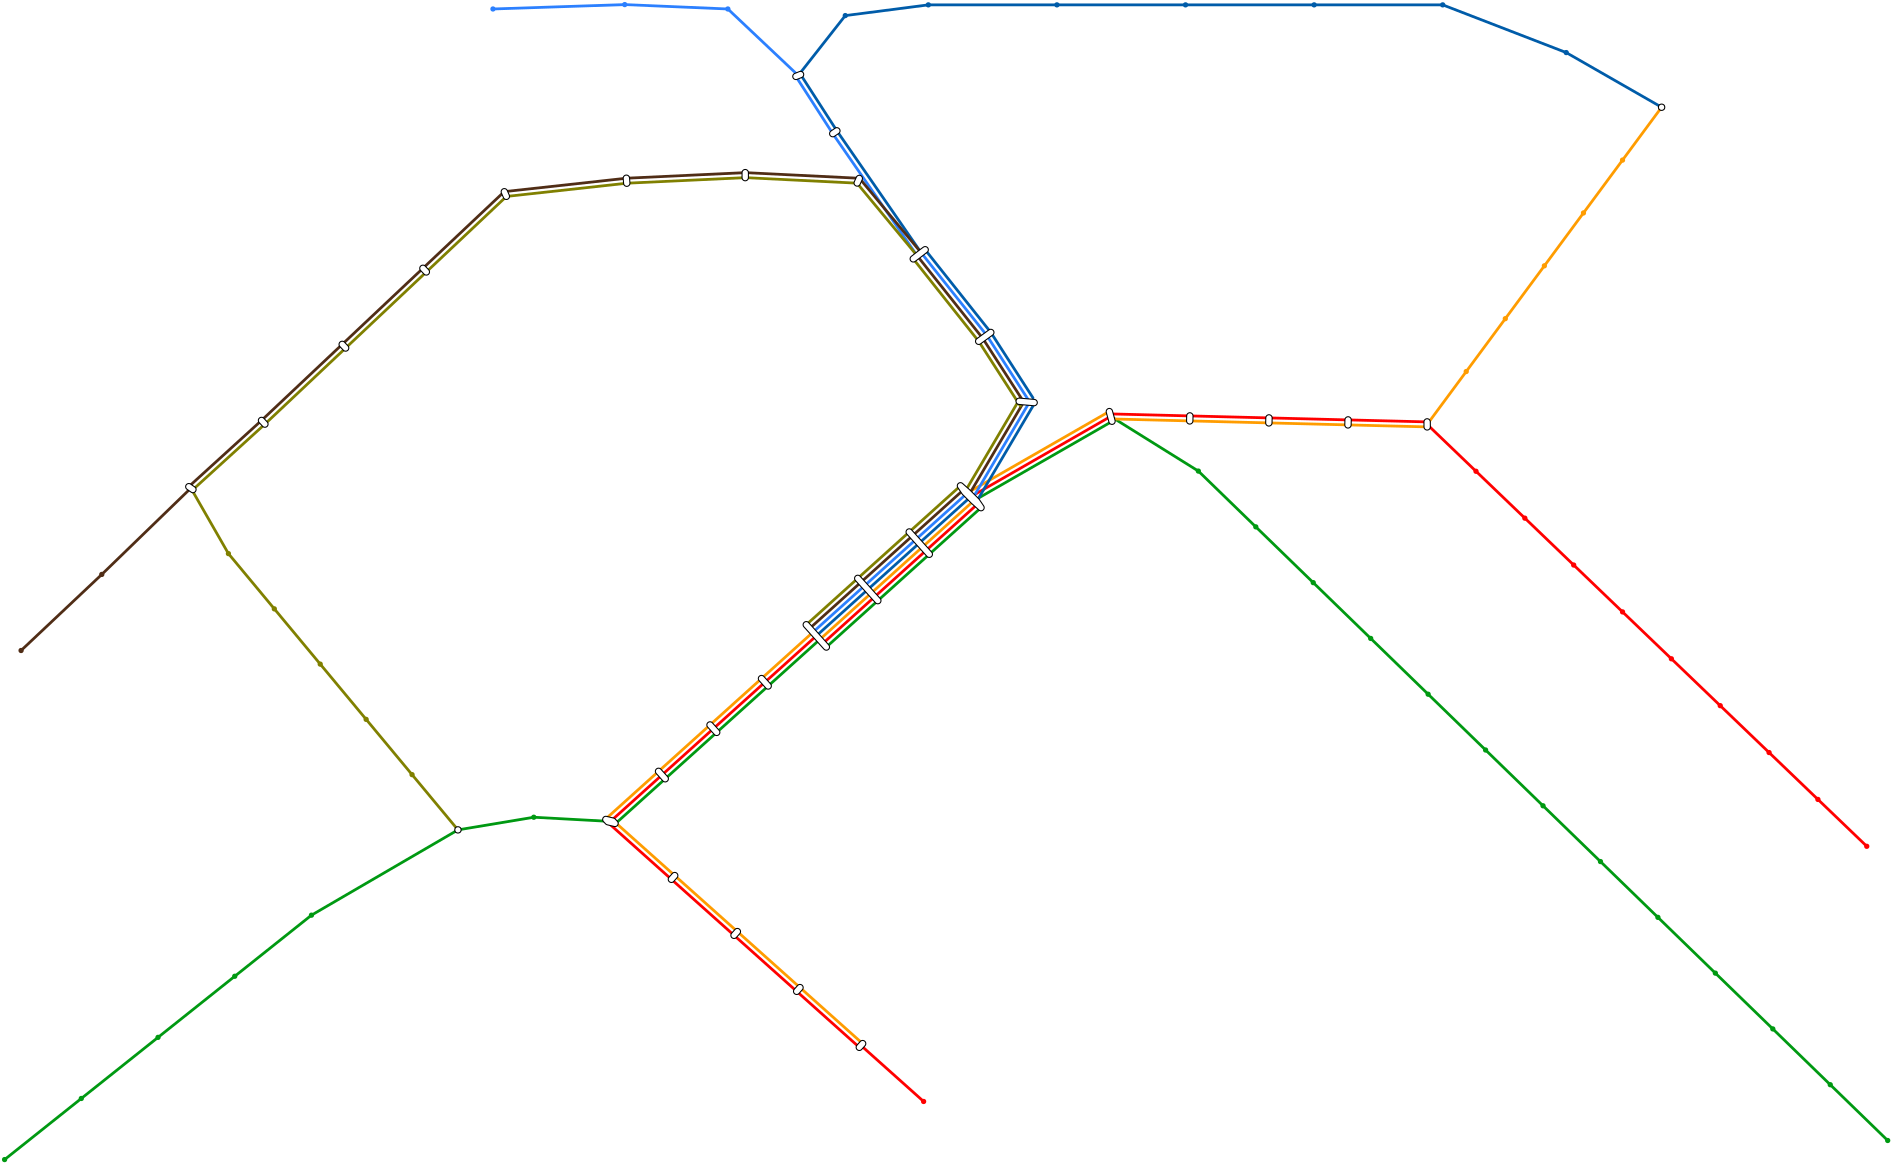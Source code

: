 <?xml version="1.0" encoding="UTF-8"?>
<ipe creator="OpenMetroMaps" version="70005">
  <ipestyle>
    <layout frame="1000 905" origin="0 0" paper="1000 905"/>
    <opacity name="0%" value="0.00"/>
    <opacity name="10%" value="0.10"/>
    <opacity name="20%" value="0.20"/>
    <opacity name="30%" value="0.30"/>
    <opacity name="40%" value="0.40"/>
    <opacity name="50%" value="0.50"/>
    <opacity name="60%" value="0.60"/>
    <opacity name="70%" value="0.70"/>
    <opacity name="80%" value="0.80"/>
    <opacity name="90%" value="0.90"/>
    <opacity name="100%" value="1.00"/>
  </ipestyle>
  <page>
    <group matrix="1 0 0 -1 0 905">
      <path cap="1" join="1" pen="1.0" stroke="0.000000 0.600000 0.074510">133.333333 620.483846 m 160.952115 598.487200 l</path>
      <path cap="1" join="1" pen="1.0" stroke="0.000000 0.600000 0.074510">160.952115 598.487200 m 188.570897 576.490554 l</path>
      <path cap="1" join="1" pen="1.0" stroke="0.000000 0.600000 0.074510">188.570897 576.490554 m 216.189678 554.493907 l</path>
      <path cap="1" join="1" pen="1.0" stroke="0.000000 0.600000 0.074510">216.189678 554.493907 m 243.808460 532.497261 l</path>
      <path cap="1" join="1" pen="1.0" stroke="0.000000 0.600000 0.074510">243.808460 532.497261 m 296.544590 501.793267 l</path>
      <path cap="1" join="1" pen="1.0" stroke="0.000000 0.600000 0.074510">296.544590 501.793267 m 323.847899 497.242838 l</path>
      <path cap="1" join="1" pen="1.0" stroke="0.000000 0.600000 0.074510">323.847899 497.242838 m 351.427982 498.753012 l</path>
      <path cap="1" join="1" pen="1.0" stroke="0.000000 0.600000 0.074510">352.632951 500.090192 m 371.164005 483.391362 l</path>
      <path cap="1" join="1" pen="1.0" stroke="1.000000 0.000000 0.000000">351.427982 498.753012 m 369.959036 482.054182 l</path>
      <path cap="1" join="1" pen="1.0" stroke="1.000000 0.611765 0.000000">350.223013 497.415832 m 368.754067 480.717002 l</path>
      <path cap="1" join="1" pen="1.0" stroke="0.000000 0.600000 0.074510">371.164005 483.391362 m 389.695059 466.692532 l</path>
      <path cap="1" join="1" pen="1.0" stroke="1.000000 0.000000 0.000000">369.959036 482.054182 m 388.490090 465.355352 l</path>
      <path cap="1" join="1" pen="1.0" stroke="1.000000 0.611765 0.000000">368.754067 480.717002 m 387.285121 464.018172 l</path>
      <path cap="1" join="1" pen="1.0" stroke="0.000000 0.600000 0.074510">389.695059 466.692532 m 408.226114 449.993703 l</path>
      <path cap="1" join="1" pen="1.0" stroke="1.000000 0.000000 0.000000">388.490090 465.355352 m 407.021145 448.656523 l</path>
      <path cap="1" join="1" pen="1.0" stroke="1.000000 0.611765 0.000000">387.285121 464.018172 m 405.816176 447.319343 l</path>
      <path cap="1" join="1" pen="1.0" stroke="0.000000 0.600000 0.074510">408.226114 449.993703 m 426.757168 433.294873 l</path>
      <path cap="1" join="1" pen="1.0" stroke="1.000000 0.000000 0.000000">407.021145 448.656523 m 425.552199 431.957693 l</path>
      <path cap="1" join="1" pen="1.0" stroke="1.000000 0.611765 0.000000">405.816176 447.319343 m 424.347230 430.620513 l</path>
      <path cap="1" join="1" pen="1.0" stroke="0.000000 0.600000 0.074510">429.167105 435.969233 m 447.698159 419.270403 l</path>
      <path cap="1" join="1" pen="1.0" stroke="1.000000 0.000000 0.000000">427.962136 434.632053 m 446.493190 417.933223 l</path>
      <path cap="1" join="1" pen="1.0" stroke="1.000000 0.611765 0.000000">426.757168 433.294873 m 445.288222 416.596043 l</path>
      <path cap="1" join="1" pen="1.0" stroke="0.000000 0.360784 0.662745">425.552199 431.957693 m 444.083253 415.258863 l</path>
      <path cap="1" join="1" pen="1.0" stroke="0.172549 0.501961 1.000000">424.347230 430.620513 m 442.878284 413.921683 l</path>
      <path cap="1" join="1" pen="1.0" stroke="0.313726 0.176471 0.086275">423.142262 429.283333 m 441.673316 412.584503 l</path>
      <path cap="1" join="1" pen="1.0" stroke="0.501961 0.501961 0.000000">421.937293 427.946153 m 440.468347 411.247323 l</path>
      <path cap="1" join="1" pen="1.0" stroke="0.000000 0.600000 0.074510">447.698159 419.270403 m 466.229213 402.571574 l</path>
      <path cap="1" join="1" pen="1.0" stroke="1.000000 0.000000 0.000000">446.493190 417.933223 m 465.024244 401.234394 l</path>
      <path cap="1" join="1" pen="1.0" stroke="1.000000 0.611765 0.000000">445.288222 416.596043 m 463.819276 399.897214 l</path>
      <path cap="1" join="1" pen="1.0" stroke="0.000000 0.360784 0.662745">444.083253 415.258863 m 462.614307 398.560034 l</path>
      <path cap="1" join="1" pen="1.0" stroke="0.172549 0.501961 1.000000">442.878284 413.921683 m 461.409338 397.222854 l</path>
      <path cap="1" join="1" pen="1.0" stroke="0.313726 0.176471 0.086275">441.673316 412.584503 m 460.204370 395.885674 l</path>
      <path cap="1" join="1" pen="1.0" stroke="0.501961 0.501961 0.000000">440.468347 411.247323 m 458.999401 394.548494 l</path>
      <path cap="1" join="1" pen="1.0" stroke="0.000000 0.600000 0.074510">466.229213 402.571574 m 484.760267 385.872744 l</path>
      <path cap="1" join="1" pen="1.0" stroke="1.000000 0.000000 0.000000">465.024244 401.234394 m 483.555298 384.535564 l</path>
      <path cap="1" join="1" pen="1.0" stroke="1.000000 0.611765 0.000000">463.819276 399.897214 m 482.350330 383.198384 l</path>
      <path cap="1" join="1" pen="1.0" stroke="0.000000 0.360784 0.662745">462.614307 398.560034 m 481.145361 381.861204 l</path>
      <path cap="1" join="1" pen="1.0" stroke="0.172549 0.501961 1.000000">461.409338 397.222854 m 479.940392 380.524024 l</path>
      <path cap="1" join="1" pen="1.0" stroke="0.313726 0.176471 0.086275">460.204370 395.885674 m 478.735424 379.186844 l</path>
      <path cap="1" join="1" pen="1.0" stroke="0.501961 0.501961 0.000000">458.999401 394.548494 m 477.530455 377.849664 l</path>
      <path cap="1" join="1" pen="1.0" stroke="0.000000 0.600000 0.074510">482.041356 383.422355 m 532.420085 354.508378 l</path>
      <path cap="1" join="1" pen="1.0" stroke="1.000000 0.000000 0.000000">481.145361 381.861204 m 531.524090 352.947227 l</path>
      <path cap="1" join="1" pen="1.0" stroke="1.000000 0.611765 0.000000">480.249366 380.300053 m 530.628095 351.386076 l</path>
      <path cap="1" join="1" pen="1.0" stroke="0.000000 0.600000 0.074510">531.524090 352.947227 m 563.088894 372.624737 l</path>
      <path cap="1" join="1" pen="1.0" stroke="0.000000 0.600000 0.074510">563.088894 372.624737 m 583.769165 392.707207 l</path>
      <path cap="1" join="1" pen="1.0" stroke="0.000000 0.600000 0.074510">583.769165 392.707207 m 604.449435 412.789678 l</path>
      <path cap="1" join="1" pen="1.0" stroke="0.000000 0.600000 0.074510">604.449435 412.789678 m 625.129706 432.872148 l</path>
      <path cap="1" join="1" pen="1.0" stroke="0.000000 0.600000 0.074510">625.129706 432.872148 m 645.809976 452.954618 l</path>
      <path cap="1" join="1" pen="1.0" stroke="0.000000 0.600000 0.074510">645.809976 452.954618 m 666.490247 473.037089 l</path>
      <path cap="1" join="1" pen="1.0" stroke="0.000000 0.600000 0.074510">666.490247 473.037089 m 687.170517 493.119559 l</path>
      <path cap="1" join="1" pen="1.0" stroke="0.000000 0.600000 0.074510">687.170517 493.119559 m 707.850788 513.202029 l</path>
      <path cap="1" join="1" pen="1.0" stroke="0.000000 0.600000 0.074510">707.850788 513.202029 m 728.531058 533.284500 l</path>
      <path cap="1" join="1" pen="1.0" stroke="0.000000 0.600000 0.074510">728.531058 533.284500 m 749.211329 553.366970 l</path>
      <path cap="1" join="1" pen="1.0" stroke="0.000000 0.600000 0.074510">749.211329 553.366970 m 769.891599 573.449440 l</path>
      <path cap="1" join="1" pen="1.0" stroke="0.000000 0.600000 0.074510">769.891599 573.449440 m 790.571870 593.531910 l</path>
      <path cap="1" join="1" pen="1.0" stroke="0.000000 0.600000 0.074510">790.571870 593.531910 m 811.252140 613.614381 l</path>
      <path cap="1" join="1" pen="1.0" stroke="1.000000 0.000000 0.000000">803.716564 507.704969 m 786.131989 490.828731 l</path>
      <path cap="1" join="1" pen="1.0" stroke="1.000000 0.000000 0.000000">786.131989 490.828731 m 768.547414 473.952494 l</path>
      <path cap="1" join="1" pen="1.0" stroke="1.000000 0.000000 0.000000">768.547414 473.952494 m 750.962839 457.076256 l</path>
      <path cap="1" join="1" pen="1.0" stroke="1.000000 0.000000 0.000000">750.962839 457.076256 m 733.378264 440.200018 l</path>
      <path cap="1" join="1" pen="1.0" stroke="1.000000 0.000000 0.000000">733.378264 440.200018 m 715.793689 423.323780 l</path>
      <path cap="1" join="1" pen="1.0" stroke="1.000000 0.000000 0.000000">715.793689 423.323780 m 698.209115 406.447542 l</path>
      <path cap="1" join="1" pen="1.0" stroke="1.000000 0.000000 0.000000">698.209115 406.447542 m 680.624540 389.571305 l</path>
      <path cap="1" join="1" pen="1.0" stroke="1.000000 0.000000 0.000000">680.624540 389.571305 m 663.039965 372.695067 l</path>
      <path cap="1" join="1" pen="1.0" stroke="1.000000 0.000000 0.000000">663.039965 372.695067 m 645.455390 355.818829 l</path>
      <path cap="1" join="1" pen="1.0" stroke="1.000000 0.000000 0.000000">645.478067 354.919115 m 616.995242 354.201214 l</path>
      <path cap="1" join="1" pen="1.0" stroke="1.000000 0.611765 0.000000">645.432713 356.718543 m 616.949888 356.000642 l</path>
      <path cap="1" join="1" pen="1.0" stroke="1.000000 0.000000 0.000000">616.995242 354.201214 m 588.512417 353.483314 l</path>
      <path cap="1" join="1" pen="1.0" stroke="1.000000 0.611765 0.000000">616.949888 356.000642 m 588.467063 355.282742 l</path>
      <path cap="1" join="1" pen="1.0" stroke="1.000000 0.000000 0.000000">588.512417 353.483314 m 560.029592 352.765414 l</path>
      <path cap="1" join="1" pen="1.0" stroke="1.000000 0.611765 0.000000">588.467063 355.282742 m 559.984238 354.564842 l</path>
      <path cap="1" join="1" pen="1.0" stroke="1.000000 0.000000 0.000000">560.029592 352.765414 m 531.546767 352.047513 l</path>
      <path cap="1" join="1" pen="1.0" stroke="1.000000 0.611765 0.000000">559.984238 354.564842 m 531.501413 353.846941 l</path>
      <path cap="1" join="1" pen="1.0" stroke="1.000000 0.000000 0.000000">350.828102 499.423939 m 373.379073 519.586910 l</path>
      <path cap="1" join="1" pen="1.0" stroke="1.000000 0.611765 0.000000">352.027862 498.082085 m 374.578833 518.245056 l</path>
      <path cap="1" join="1" pen="1.0" stroke="1.000000 0.000000 0.000000">373.379073 519.586910 m 395.930043 539.749881 l</path>
      <path cap="1" join="1" pen="1.0" stroke="1.000000 0.611765 0.000000">374.578833 518.245056 m 397.129803 538.408027 l</path>
      <path cap="1" join="1" pen="1.0" stroke="1.000000 0.000000 0.000000">395.930043 539.749881 m 418.481014 559.912851 l</path>
      <path cap="1" join="1" pen="1.0" stroke="1.000000 0.611765 0.000000">397.129803 538.408027 m 419.680774 558.570997 l</path>
      <path cap="1" join="1" pen="1.0" stroke="1.000000 0.000000 0.000000">418.481014 559.912851 m 441.031984 580.075822 l</path>
      <path cap="1" join="1" pen="1.0" stroke="1.000000 0.611765 0.000000">419.680774 558.570997 m 442.231744 578.733968 l</path>
      <path cap="1" join="1" pen="1.0" stroke="1.000000 0.000000 0.000000">441.631864 579.404895 m 464.182835 599.567866 l</path>
      <path cap="1" join="1" pen="1.0" stroke="1.000000 0.611765 0.000000">729.855880 241.643624 m 715.789131 260.672825 l</path>
      <path cap="1" join="1" pen="1.0" stroke="1.000000 0.611765 0.000000">715.789131 260.672825 m 701.722383 279.702026 l</path>
      <path cap="1" join="1" pen="1.0" stroke="1.000000 0.611765 0.000000">701.722383 279.702026 m 687.655635 298.731227 l</path>
      <path cap="1" join="1" pen="1.0" stroke="1.000000 0.611765 0.000000">687.655635 298.731227 m 673.588887 317.760427 l</path>
      <path cap="1" join="1" pen="1.0" stroke="1.000000 0.611765 0.000000">673.588887 317.760427 m 659.522138 336.789628 l</path>
      <path cap="1" join="1" pen="1.0" stroke="1.000000 0.611765 0.000000">659.522138 336.789628 m 645.455390 355.818829 l</path>
      <path cap="1" join="1" pen="1.0" stroke="0.000000 0.360784 0.662745">483.470833 383.233129 m 503.606028 349.103108 l</path>
      <path cap="1" join="1" pen="1.0" stroke="0.172549 0.501961 1.000000">481.920518 382.318512 m 502.055713 348.188491 l</path>
      <path cap="1" join="1" pen="1.0" stroke="0.313726 0.176471 0.086275">480.370204 381.403896 m 500.505399 347.273875 l</path>
      <path cap="1" join="1" pen="1.0" stroke="0.501961 0.501961 0.000000">478.819889 380.489279 m 498.955084 346.359258 l</path>
      <path cap="1" join="1" pen="1.0" stroke="0.000000 0.360784 0.662745">503.550302 346.268906 m 488.460806 322.847001 l</path>
      <path cap="1" join="1" pen="1.0" stroke="0.172549 0.501961 1.000000">502.037138 347.243757 m 486.947642 323.821852 l</path>
      <path cap="1" join="1" pen="1.0" stroke="0.313726 0.176471 0.086275">500.523974 348.218609 m 485.434478 324.796704 l</path>
      <path cap="1" join="1" pen="1.0" stroke="0.501961 0.501961 0.000000">499.010810 349.193460 m 483.921314 325.771555 l</path>
      <path cap="1" join="1" pen="1.0" stroke="0.000000 0.360784 0.662745">488.305857 322.630697 m 464.712889 292.906588 l</path>
      <path cap="1" join="1" pen="1.0" stroke="0.172549 0.501961 1.000000">486.895992 323.749751 m 463.303024 294.025642 l</path>
      <path cap="1" join="1" pen="1.0" stroke="0.313726 0.176471 0.086275">485.486128 324.868805 m 461.893160 295.144696 l</path>
      <path cap="1" join="1" pen="1.0" stroke="0.501961 0.501961 0.000000">484.076263 325.987859 m 460.483295 296.263750 l</path>
      <path cap="1" join="1" pen="1.0" stroke="0.000000 0.360784 0.662745">463.338351 294.073293 m 432.954403 250.132941 l</path>
      <path cap="1" join="1" pen="1.0" stroke="0.172549 0.501961 1.000000">461.857833 295.097045 m 431.473885 251.156693 l</path>
      <path cap="1" join="1" pen="1.0" stroke="0.000000 0.360784 0.662745">432.970727 250.157393 m 419.803181 229.718643 l</path>
      <path cap="1" join="1" pen="1.0" stroke="0.172549 0.501961 1.000000">431.457561 251.132241 m 418.290015 230.693491 l</path>
      <path cap="1" join="1" pen="1.0" stroke="0.000000 0.360784 0.662745">419.046598 230.206067 m 435.981579 208.647645 l</path>
      <path cap="1" join="1" pen="1.0" stroke="0.000000 0.360784 0.662745">435.981579 208.647645 m 465.880017 204.789620 l</path>
      <path cap="1" join="1" pen="1.0" stroke="0.000000 0.360784 0.662745">465.880017 204.789620 m 512.175060 204.789620 l</path>
      <path cap="1" join="1" pen="1.0" stroke="0.000000 0.360784 0.662745">512.175060 204.789620 m 558.470103 204.789620 l</path>
      <path cap="1" join="1" pen="1.0" stroke="0.000000 0.360784 0.662745">558.470103 204.789620 m 604.765146 204.789620 l</path>
      <path cap="1" join="1" pen="1.0" stroke="0.000000 0.360784 0.662745">604.765146 204.789620 m 651.060189 204.789620 l</path>
      <path cap="1" join="1" pen="1.0" stroke="0.000000 0.360784 0.662745">651.060189 204.789620 m 695.521462 221.965950 l</path>
      <path cap="1" join="1" pen="1.0" stroke="0.000000 0.360784 0.662745">695.521462 221.965950 m 729.855880 241.643624 l</path>
      <path cap="1" join="1" pen="1.0" stroke="0.172549 0.501961 1.000000">309.143211 206.270169 m 356.588049 204.689444 l</path>
      <path cap="1" join="1" pen="1.0" stroke="0.172549 0.501961 1.000000">356.588049 204.689444 m 393.709742 206.270169 l</path>
      <path cap="1" join="1" pen="1.0" stroke="0.172549 0.501961 1.000000">393.709742 206.270169 m 419.046598 230.206067 l</path>
      <path cap="1" join="1" pen="1.0" stroke="0.313726 0.176471 0.086275">463.291088 294.010925 m 441.340044 267.520495 l</path>
      <path cap="1" join="1" pen="1.0" stroke="0.501961 0.501961 0.000000">461.905096 295.159413 m 439.954052 268.668983 l</path>
      <path cap="1" join="1" pen="1.0" stroke="0.313726 0.176471 0.086275">440.691443 267.195835 m 400.005173 265.186447 l</path>
      <path cap="1" join="1" pen="1.0" stroke="0.501961 0.501961 0.000000">440.602653 268.993643 m 399.916383 266.984255 l</path>
      <path cap="1" join="1" pen="1.0" stroke="0.313726 0.176471 0.086275">399.918490 265.186345 m 357.200889 267.195733 l</path>
      <path cap="1" join="1" pen="1.0" stroke="0.501961 0.501961 0.000000">400.003066 266.984357 m 357.285465 268.993745 l</path>
      <path cap="1" join="1" pen="1.0" stroke="0.313726 0.176471 0.086275">357.144894 267.200121 m 313.502330 271.994688 l</path>
      <path cap="1" join="1" pen="1.0" stroke="0.501961 0.501961 0.000000">357.341460 268.989357 m 313.698896 273.783924 l</path>
      <path cap="1" join="1" pen="1.0" stroke="0.313726 0.176471 0.086275">312.983281 272.234401 m 283.927945 299.622769 l</path>
      <path cap="1" join="1" pen="1.0" stroke="0.501961 0.501961 0.000000">314.217945 273.544211 m 285.162609 300.932579 l</path>
      <path cap="1" join="1" pen="1.0" stroke="0.313726 0.176471 0.086275">283.927945 299.622769 m 254.872608 327.011137 l</path>
      <path cap="1" join="1" pen="1.0" stroke="0.501961 0.501961 0.000000">285.162609 300.932579 m 256.107272 328.320947 l</path>
      <path cap="1" join="1" pen="1.0" stroke="0.313726 0.176471 0.086275">254.872608 327.011137 m 225.817272 354.399506 l</path>
      <path cap="1" join="1" pen="1.0" stroke="0.501961 0.501961 0.000000">256.107272 328.320947 m 227.051936 355.709316 l</path>
      <path cap="1" join="1" pen="1.0" stroke="0.313726 0.176471 0.086275">225.828770 354.388855 m 199.787515 378.093345 l</path>
      <path cap="1" join="1" pen="1.0" stroke="0.501961 0.501961 0.000000">227.040438 355.719967 m 200.999183 379.424457 l</path>
      <path cap="1" join="1" pen="1.0" stroke="0.313726 0.176471 0.086275">200.393349 378.758901 m 168.323931 409.831147 l</path>
      <path cap="1" join="1" pen="1.0" stroke="0.313726 0.176471 0.086275">168.323931 409.831147 m 139.268595 437.219515 l</path>
      <path cap="1" join="1" pen="1.0" stroke="0.501961 0.501961 0.000000">296.544590 501.793267 m 280.017036 481.901519 l</path>
      <path cap="1" join="1" pen="1.0" stroke="0.501961 0.501961 0.000000">280.017036 481.901519 m 263.489482 462.009771 l</path>
      <path cap="1" join="1" pen="1.0" stroke="0.501961 0.501961 0.000000">263.489482 462.009771 m 246.961929 442.118023 l</path>
      <path cap="1" join="1" pen="1.0" stroke="0.501961 0.501961 0.000000">246.961929 442.118023 m 230.434375 422.226275 l</path>
      <path cap="1" join="1" pen="1.0" stroke="0.501961 0.501961 0.000000">230.434375 422.226275 m 213.906821 402.334527 l</path>
      <path cap="1" join="1" pen="1.0" stroke="0.501961 0.501961 0.000000">213.906821 402.334527 m 200.393349 378.758901 l</path>
      <path fill="0.000000 0.000000 0.000000">1.3333333730697632 0 0 1.3333333730697632 729.85588 241.643624 e</path>
      <path fill="1.000000 1.000000 1.000000">0.9523810148239136 0 0 0.9523810148239136 729.85588 241.643624 e</path>
      <path fill="0.000000 0.000000 0.000000">1.3333333730697632 0 0 1.3333333730697632 296.54459 501.793267 e</path>
      <path fill="1.000000 1.000000 1.000000">0.9523810148239136 0 0 0.9523810148239136 296.54459 501.793267 e</path>
      <path cap="1" join="1" pen="2.6666667" stroke="0.000000 0.000000 0.000000">418.211598 230.541887 m 419.881598 229.870247 l</path>
      <path cap="1" join="1" pen="1.904762" stroke="1.000000 1.000000 1.000000">418.211598 230.541887 m 419.881598 229.870247 l</path>
      <path cap="1" join="1" pen="2.6666667" stroke="0.000000 0.000000 0.000000">201.133377 379.271110 m 199.653321 378.246692 l</path>
      <path cap="1" join="1" pen="1.904762" stroke="1.000000 1.000000 1.000000">201.133377 379.271110 m 199.653321 378.246692 l</path>
      <path cap="1" join="1" pen="2.6666667" stroke="0.000000 0.000000 0.000000">442.231744 578.733968 m 441.031984 580.075822 l</path>
      <path cap="1" join="1" pen="1.904762" stroke="1.000000 1.000000 1.000000">442.231744 578.733968 m 441.031984 580.075822 l</path>
      <path cap="1" join="1" pen="2.6666667" stroke="0.000000 0.000000 0.000000">477.444275 377.929016 m 480.151825 380.360229 l 483.294250 383.495911 l 484.846436 385.793396 l 482.138885 383.362183 l 478.996460 380.226501 l 477.444275 377.929016 l</path>
      <path fill="1.000000 1.000000 1.000000">477.444275 377.929016 m 480.151825 380.360229 l 483.294250 383.495911 l 484.846436 385.793396 l 482.138885 383.362183 l 478.996460 380.226501 l 477.444275 377.929016 l</path>
      <path cap="1" join="1" pen="1.904762" stroke="1.000000 1.000000 1.000000">477.444275 377.929016 m 480.151825 380.360229 l 483.294250 383.495911 l 484.846436 385.793396 l 482.138885 383.362183 l 478.996460 380.226501 l 477.444275 377.929016 l</path>
      <path cap="1" join="1" pen="2.6666667" stroke="0.000000 0.000000 0.000000">429.167105 435.969233 m 421.937293 427.946153 l</path>
      <path cap="1" join="1" pen="1.904762" stroke="1.000000 1.000000 1.000000">429.167105 435.969233 m 421.937293 427.946153 l</path>
      <path cap="1" join="1" pen="2.6666667" stroke="0.000000 0.000000 0.000000">531.048692 351.211140 m 531.999488 354.683314 l</path>
      <path cap="1" join="1" pen="1.904762" stroke="1.000000 1.000000 1.000000">531.048692 351.211140 m 531.999488 354.683314 l</path>
      <path cap="1" join="1" pen="2.6666667" stroke="0.000000 0.000000 0.000000">349.773285 498.044495 m 352.322662 498.655457 l 353.082672 499.461548 l 350.533295 498.850586 l 349.773285 498.044495 l</path>
      <path fill="1.000000 1.000000 1.000000">349.773285 498.044495 m 352.322662 498.655457 l 353.082672 499.461548 l 350.533295 498.850586 l 349.773285 498.044495 l</path>
      <path cap="1" join="1" pen="1.904762" stroke="1.000000 1.000000 1.000000">349.773285 498.044495 m 352.322662 498.655457 l 353.082672 499.461548 l 350.533295 498.850586 l 349.773285 498.044495 l</path>
      <path cap="1" join="1" pen="2.6666667" stroke="0.000000 0.000000 0.000000">460.454926 296.227386 m 461.872131 295.117126 l 463.297394 294.018616 l 464.741241 292.942963 l 463.324066 294.053223 l 461.898804 295.151733 l 460.454926 296.227386 l</path>
      <path fill="1.000000 1.000000 1.000000">460.454926 296.227386 m 461.872131 295.117126 l 463.297394 294.018616 l 464.741241 292.942963 l 463.324066 294.053223 l 461.898804 295.151733 l 460.454926 296.227386 l</path>
      <path cap="1" join="1" pen="1.904762" stroke="1.000000 1.000000 1.000000">460.454926 296.227386 m 461.872131 295.117126 l 463.297394 294.018616 l 464.741241 292.942963 l 463.324066 294.053223 l 461.898804 295.151733 l 460.454926 296.227386 l</path>
      <path cap="1" join="1" pen="2.6666667" stroke="0.000000 0.000000 0.000000">645.448107 354.918858 m 645.462673 356.718800 l</path>
      <path cap="1" join="1" pen="1.904762" stroke="1.000000 1.000000 1.000000">645.448107 354.918858 m 645.462673 356.718800 l</path>
      <path fill="0.172549 0.501961 1.000000">0.9523810148239136 0 0 0.9523810148239136 309.143211 206.270169 e</path>
      <path fill="1.000000 0.000000 0.000000">0.9523810148239136 0 0 0.9523810148239136 464.182835 599.567866 e</path>
      <path fill="0.000000 0.600000 0.074510">0.9523810148239136 0 0 0.9523810148239136 133.333333 620.483846 e</path>
      <path fill="0.000000 0.600000 0.074510">0.9523810148239136 0 0 0.9523810148239136 811.25214 613.614381 e</path>
      <path fill="1.000000 0.000000 0.000000">0.9523810148239136 0 0 0.9523810148239136 803.716564 507.704969 e</path>
      <path fill="0.313726 0.176471 0.086275">0.9523810148239136 0 0 0.9523810148239136 139.268595 437.219515 e</path>
      <path fill="0.000000 0.600000 0.074510">0.9523810148239136 0 0 0.9523810148239136 707.850788 513.202029 e</path>
      <path fill="0.172549 0.501961 1.000000">0.9523810148239136 0 0 0.9523810148239136 393.709742 206.270169 e</path>
      <path fill="0.000000 0.360784 0.662745">0.9523810148239136 0 0 0.9523810148239136 512.17506 204.78962 e</path>
      <path fill="1.000000 0.000000 0.000000">0.9523810148239136 0 0 0.9523810148239136 715.793689 423.32378 e</path>
      <path fill="0.000000 0.360784 0.662745">0.9523810148239136 0 0 0.9523810148239136 695.521462 221.96595 e</path>
      <path fill="0.000000 0.600000 0.074510">0.9523810148239136 0 0 0.9523810148239136 323.847899 497.242838 e</path>
      <path cap="1" join="1" pen="2.6666667" stroke="0.000000 0.000000 0.000000">313.964934 273.712270 m 313.236292 272.066342 l</path>
      <path cap="1" join="1" pen="1.904762" stroke="1.000000 1.000000 1.000000">313.964934 273.712270 m 313.236292 272.066342 l</path>
      <path cap="1" join="1" pen="2.6666667" stroke="0.000000 0.000000 0.000000">419.680774 558.570997 m 418.481014 559.912851 l</path>
      <path cap="1" join="1" pen="1.904762" stroke="1.000000 1.000000 1.000000">419.680774 558.570997 m 418.481014 559.912851 l</path>
      <path fill="0.000000 0.600000 0.074510">0.9523810148239136 0 0 0.9523810148239136 216.189678 554.493907 e</path>
      <path fill="1.000000 0.000000 0.000000">0.9523810148239136 0 0 0.9523810148239136 698.209115 406.447542 e</path>
      <path fill="0.000000 0.360784 0.662745">0.9523810148239136 0 0 0.9523810148239136 604.765146 204.78962 e</path>
      <path fill="0.000000 0.600000 0.074510">0.9523810148239136 0 0 0.9523810148239136 645.809976 452.954618 e</path>
      <path fill="0.000000 0.600000 0.074510">0.9523810148239136 0 0 0.9523810148239136 687.170517 493.119559 e</path>
      <path fill="0.000000 0.600000 0.074510">0.9523810148239136 0 0 0.9523810148239136 625.129706 432.872148 e</path>
      <path fill="0.000000 0.360784 0.662745">0.9523810148239136 0 0 0.9523810148239136 435.981579 208.647645 e</path>
      <path cap="1" join="1" pen="2.6666667" stroke="0.000000 0.000000 0.000000">616.949888 356.000642 m 616.995242 354.201214 l</path>
      <path cap="1" join="1" pen="1.904762" stroke="1.000000 1.000000 1.000000">616.949888 356.000642 m 616.995242 354.201214 l</path>
      <path fill="0.000000 0.360784 0.662745">0.9523810148239136 0 0 0.9523810148239136 465.880017 204.78962 e</path>
      <path fill="1.000000 0.000000 0.000000">0.9523810148239136 0 0 0.9523810148239136 750.962839 457.076256 e</path>
      <path fill="1.000000 0.000000 0.000000">0.9523810148239136 0 0 0.9523810148239136 733.378264 440.200018 e</path>
      <path fill="0.000000 0.600000 0.074510">0.9523810148239136 0 0 0.9523810148239136 188.570897 576.490554 e</path>
      <path fill="0.000000 0.600000 0.074510">0.9523810148239136 0 0 0.9523810148239136 243.80846 532.497261 e</path>
      <path cap="1" join="1" pen="2.6666667" stroke="0.000000 0.000000 0.000000">285.162609 300.932579 m 283.927945 299.622769 l</path>
      <path cap="1" join="1" pen="1.904762" stroke="1.000000 1.000000 1.000000">285.162609 300.932579 m 283.927945 299.622769 l</path>
      <path fill="0.000000 0.360784 0.662745">0.9523810148239136 0 0 0.9523810148239136 651.060189 204.78962 e</path>
      <path fill="0.000000 0.600000 0.074510">0.9523810148239136 0 0 0.9523810148239136 790.57187 593.53191 e</path>
      <path cap="1" join="1" pen="2.6666667" stroke="0.000000 0.000000 0.000000">399.960778 266.985351 m 399.960778 265.185351 l</path>
      <path cap="1" join="1" pen="1.904762" stroke="1.000000 1.000000 1.000000">399.960778 266.985351 m 399.960778 265.185351 l</path>
      <path cap="1" join="1" pen="2.6666667" stroke="0.000000 0.000000 0.000000">431.468694 251.149103 m 432.959594 250.140531 l</path>
      <path cap="1" join="1" pen="1.904762" stroke="1.000000 1.000000 1.000000">431.468694 251.149103 m 432.959594 250.140531 l</path>
      <path cap="1" join="1" pen="2.6666667" stroke="0.000000 0.000000 0.000000">397.129803 538.408027 m 395.930043 539.749881 l</path>
      <path cap="1" join="1" pen="1.904762" stroke="1.000000 1.000000 1.000000">397.129803 538.408027 m 395.930043 539.749881 l</path>
      <path cap="1" join="1" pen="2.6666667" stroke="0.000000 0.000000 0.000000">256.107272 328.320947 m 254.872608 327.011137 l</path>
      <path cap="1" join="1" pen="1.904762" stroke="1.000000 1.000000 1.000000">256.107272 328.320947 m 254.872608 327.011137 l</path>
      <path fill="0.501961 0.501961 0.000000">0.9523810148239136 0 0 0.9523810148239136 230.434375 422.226275 e</path>
      <path fill="0.501961 0.501961 0.000000">0.9523810148239136 0 0 0.9523810148239136 263.489482 462.009771 e</path>
      <path fill="0.501961 0.501961 0.000000">0.9523810148239136 0 0 0.9523810148239136 246.961929 442.118023 e</path>
      <path fill="0.313726 0.176471 0.086275">0.9523810148239136 0 0 0.9523810148239136 168.323931 409.831147 e</path>
      <path fill="0.000000 0.360784 0.662745">0.9523810148239136 0 0 0.9523810148239136 558.470103 204.78962 e</path>
      <path fill="1.000000 0.611765 0.000000">0.9523810148239136 0 0 0.9523810148239136 715.789131 260.672825 e</path>
      <path fill="1.000000 0.611765 0.000000">0.9523810148239136 0 0 0.9523810148239136 701.722383 279.702026 e</path>
      <path fill="1.000000 0.611765 0.000000">0.9523810148239136 0 0 0.9523810148239136 659.522138 336.789628 e</path>
      <path cap="1" join="1" pen="2.6666667" stroke="0.000000 0.000000 0.000000">440.274319 268.913929 m 441.019777 267.275549 l</path>
      <path cap="1" join="1" pen="1.904762" stroke="1.000000 1.000000 1.000000">440.274319 268.913929 m 441.019777 267.275549 l</path>
      <path fill="0.000000 0.600000 0.074510">0.9523810148239136 0 0 0.9523810148239136 160.952115 598.4872 e</path>
      <path cap="1" join="1" pen="2.6666667" stroke="0.000000 0.000000 0.000000">374.578833 518.245056 m 373.379073 519.586910 l</path>
      <path cap="1" join="1" pen="1.904762" stroke="1.000000 1.000000 1.000000">374.578833 518.245056 m 373.379073 519.586910 l</path>
      <path fill="0.000000 0.600000 0.074510">0.9523810148239136 0 0 0.9523810148239136 666.490247 473.037089 e</path>
      <path fill="0.000000 0.600000 0.074510">0.9523810148239136 0 0 0.9523810148239136 728.531058 533.2845 e</path>
      <path fill="0.501961 0.501961 0.000000">0.9523810148239136 0 0 0.9523810148239136 213.906821 402.334527 e</path>
      <path fill="1.000000 0.000000 0.000000">0.9523810148239136 0 0 0.9523810148239136 663.039965 372.695067 e</path>
      <path cap="1" join="1" pen="2.6666667" stroke="0.000000 0.000000 0.000000">227.046571 355.714333 m 225.822637 354.394489 l</path>
      <path cap="1" join="1" pen="1.904762" stroke="1.000000 1.000000 1.000000">227.046571 355.714333 m 225.822637 354.394489 l</path>
      <path fill="1.000000 0.611765 0.000000">0.9523810148239136 0 0 0.9523810148239136 673.588887 317.760427 e</path>
      <path fill="0.501961 0.501961 0.000000">0.9523810148239136 0 0 0.9523810148239136 280.017036 481.901519 e</path>
      <path fill="1.000000 0.000000 0.000000">0.9523810148239136 0 0 0.9523810148239136 680.62454 389.571305 e</path>
      <path cap="1" join="1" pen="2.6666667" stroke="0.000000 0.000000 0.000000">440.468347 411.247323 m 447.698159 419.270403 l</path>
      <path cap="1" join="1" pen="1.904762" stroke="1.000000 1.000000 1.000000">440.468347 411.247323 m 447.698159 419.270403 l</path>
      <path fill="0.000000 0.600000 0.074510">0.9523810148239136 0 0 0.9523810148239136 563.088894 372.624737 e</path>
      <path cap="1" join="1" pen="2.6666667" stroke="0.000000 0.000000 0.000000">498.590873 347.495373 m 503.970239 347.966993 l</path>
      <path cap="1" join="1" pen="1.904762" stroke="1.000000 1.000000 1.000000">498.590873 347.495373 m 503.970239 347.966993 l</path>
      <path cap="1" join="1" pen="2.6666667" stroke="0.000000 0.000000 0.000000">559.984238 354.564842 m 560.029592 352.765414 l</path>
      <path cap="1" join="1" pen="1.904762" stroke="1.000000 1.000000 1.000000">559.984238 354.564842 m 560.029592 352.765414 l</path>
      <path cap="1" join="1" pen="2.6666667" stroke="0.000000 0.000000 0.000000">458.999401 394.548494 m 466.229213 402.571574 l</path>
      <path cap="1" join="1" pen="1.904762" stroke="1.000000 1.000000 1.000000">458.999401 394.548494 m 466.229213 402.571574 l</path>
      <path cap="1" join="1" pen="2.6666667" stroke="0.000000 0.000000 0.000000">405.816176 447.319343 m 408.226114 449.993703 l</path>
      <path cap="1" join="1" pen="1.904762" stroke="1.000000 1.000000 1.000000">405.816176 447.319343 m 408.226114 449.993703 l</path>
      <path cap="1" join="1" pen="2.6666667" stroke="0.000000 0.000000 0.000000">387.285121 464.018172 m 389.695059 466.692532 l</path>
      <path cap="1" join="1" pen="1.904762" stroke="1.000000 1.000000 1.000000">387.285121 464.018172 m 389.695059 466.692532 l</path>
      <path cap="1" join="1" pen="2.6666667" stroke="0.000000 0.000000 0.000000">484.008075 325.898169 m 488.374045 322.720387 l</path>
      <path cap="1" join="1" pen="1.904762" stroke="1.000000 1.000000 1.000000">484.008075 325.898169 m 488.374045 322.720387 l</path>
      <path fill="0.000000 0.600000 0.074510">0.9523810148239136 0 0 0.9523810148239136 604.449435 412.789678 e</path>
      <path cap="1" join="1" pen="2.6666667" stroke="0.000000 0.000000 0.000000">588.467063 355.282742 m 588.512417 353.483314 l</path>
      <path cap="1" join="1" pen="1.904762" stroke="1.000000 1.000000 1.000000">588.467063 355.282742 m 588.512417 353.483314 l</path>
      <path fill="0.000000 0.600000 0.074510">0.9523810148239136 0 0 0.9523810148239136 583.769165 392.707207 e</path>
      <path cap="1" join="1" pen="2.6666667" stroke="0.000000 0.000000 0.000000">368.754067 480.717002 m 371.164005 483.391362 l</path>
      <path cap="1" join="1" pen="1.904762" stroke="1.000000 1.000000 1.000000">368.754067 480.717002 m 371.164005 483.391362 l</path>
      <path fill="0.172549 0.501961 1.000000">0.9523810148239136 0 0 0.9523810148239136 356.588049 204.689444 e</path>
      <path fill="1.000000 0.000000 0.000000">0.9523810148239136 0 0 0.9523810148239136 786.131989 490.828731 e</path>
      <path cap="1" join="1" pen="2.6666667" stroke="0.000000 0.000000 0.000000">357.313865 268.991959 m 357.172489 267.197519 l</path>
      <path cap="1" join="1" pen="1.904762" stroke="1.000000 1.000000 1.000000">357.313865 268.991959 m 357.172489 267.197519 l</path>
      <path fill="0.000000 0.600000 0.074510">0.9523810148239136 0 0 0.9523810148239136 769.891599 573.44944 e</path>
      <path fill="0.000000 0.600000 0.074510">0.9523810148239136 0 0 0.9523810148239136 749.211329 553.36697 e</path>
      <path fill="1.000000 0.611765 0.000000">0.9523810148239136 0 0 0.9523810148239136 687.655635 298.731227 e</path>
      <path fill="1.000000 0.000000 0.000000">0.9523810148239136 0 0 0.9523810148239136 768.547414 473.952494 e</path>
    </group>
  </page>
</ipe>
